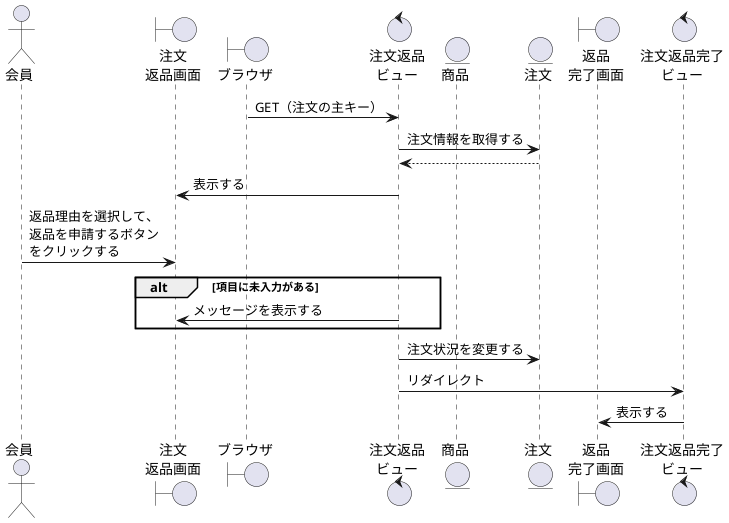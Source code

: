 @startuml return
' ①縦軸の並び順を決める
actor "会員" as act
boundary "注文\n返品画面" as orb
' コントローラーに初回アクセスするもの
boundary "ブラウザ" as brz
' コントローラーまたはビューの名称を決める
control "注文返品\nビュー" as orc
' DAOまたはモデルとなる
entity "商品" as pdt
entity "注文" as order
boundary "返品\n完了画面" as orkb
control "注文返品完了\nビュー" as orkc

brz -> orc: GET（注文の主キー）
' 主キーを使って取得する
orc -> order:注文情報を取得する
orc <-- order
' orc -> pdt:商品を取得する
' orc <-- pdt
orb <- orc:表示する
act -> orb:返品理由を選択して、\n返品を申請するボタン\nをクリックする


alt 項目に未入力がある
    orb <- orc:メッセージを表示する
end

orc -> order: 注文状況を変更する
orc -> orkc: リダイレクト
orkb <- orkc:表示する

@enduml

参照はげｔ、取得はpost